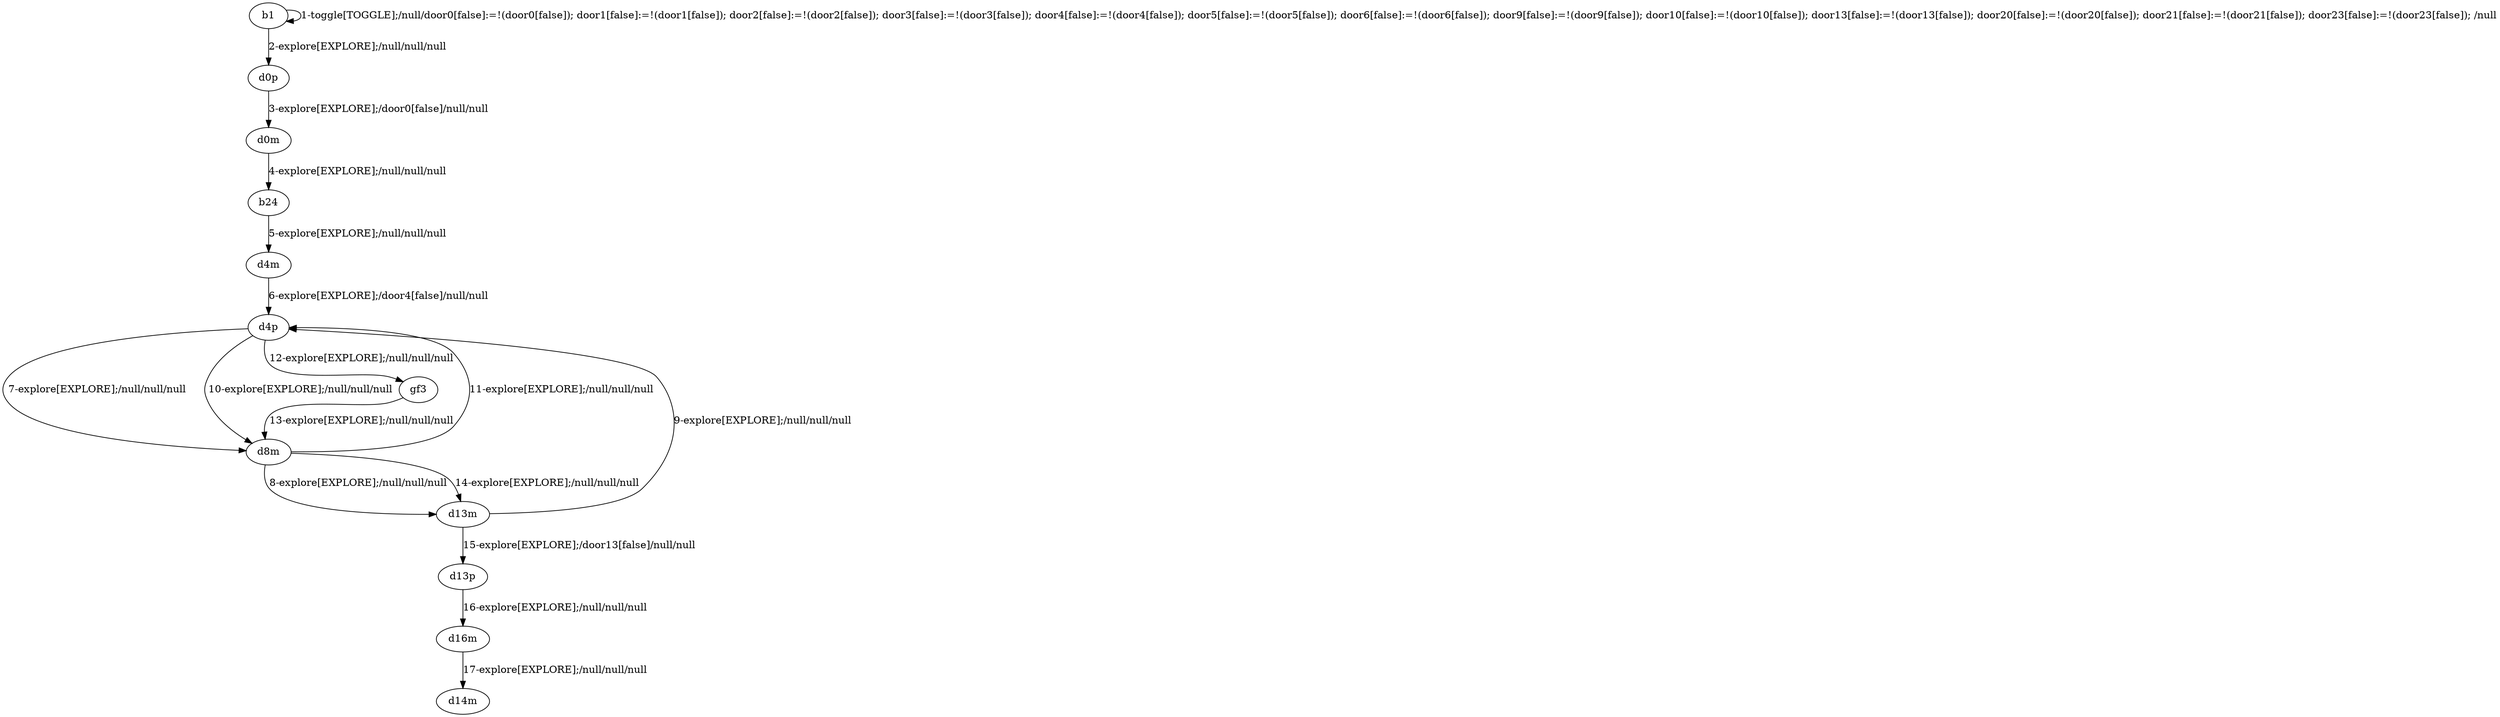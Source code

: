 # Total number of goals covered by this test: 1
# d13m --> d4p

digraph g {
"b1" -> "b1" [label = "1-toggle[TOGGLE];/null/door0[false]:=!(door0[false]); door1[false]:=!(door1[false]); door2[false]:=!(door2[false]); door3[false]:=!(door3[false]); door4[false]:=!(door4[false]); door5[false]:=!(door5[false]); door6[false]:=!(door6[false]); door9[false]:=!(door9[false]); door10[false]:=!(door10[false]); door13[false]:=!(door13[false]); door20[false]:=!(door20[false]); door21[false]:=!(door21[false]); door23[false]:=!(door23[false]); /null"];
"b1" -> "d0p" [label = "2-explore[EXPLORE];/null/null/null"];
"d0p" -> "d0m" [label = "3-explore[EXPLORE];/door0[false]/null/null"];
"d0m" -> "b24" [label = "4-explore[EXPLORE];/null/null/null"];
"b24" -> "d4m" [label = "5-explore[EXPLORE];/null/null/null"];
"d4m" -> "d4p" [label = "6-explore[EXPLORE];/door4[false]/null/null"];
"d4p" -> "d8m" [label = "7-explore[EXPLORE];/null/null/null"];
"d8m" -> "d13m" [label = "8-explore[EXPLORE];/null/null/null"];
"d13m" -> "d4p" [label = "9-explore[EXPLORE];/null/null/null"];
"d4p" -> "d8m" [label = "10-explore[EXPLORE];/null/null/null"];
"d8m" -> "d4p" [label = "11-explore[EXPLORE];/null/null/null"];
"d4p" -> "gf3" [label = "12-explore[EXPLORE];/null/null/null"];
"gf3" -> "d8m" [label = "13-explore[EXPLORE];/null/null/null"];
"d8m" -> "d13m" [label = "14-explore[EXPLORE];/null/null/null"];
"d13m" -> "d13p" [label = "15-explore[EXPLORE];/door13[false]/null/null"];
"d13p" -> "d16m" [label = "16-explore[EXPLORE];/null/null/null"];
"d16m" -> "d14m" [label = "17-explore[EXPLORE];/null/null/null"];
}